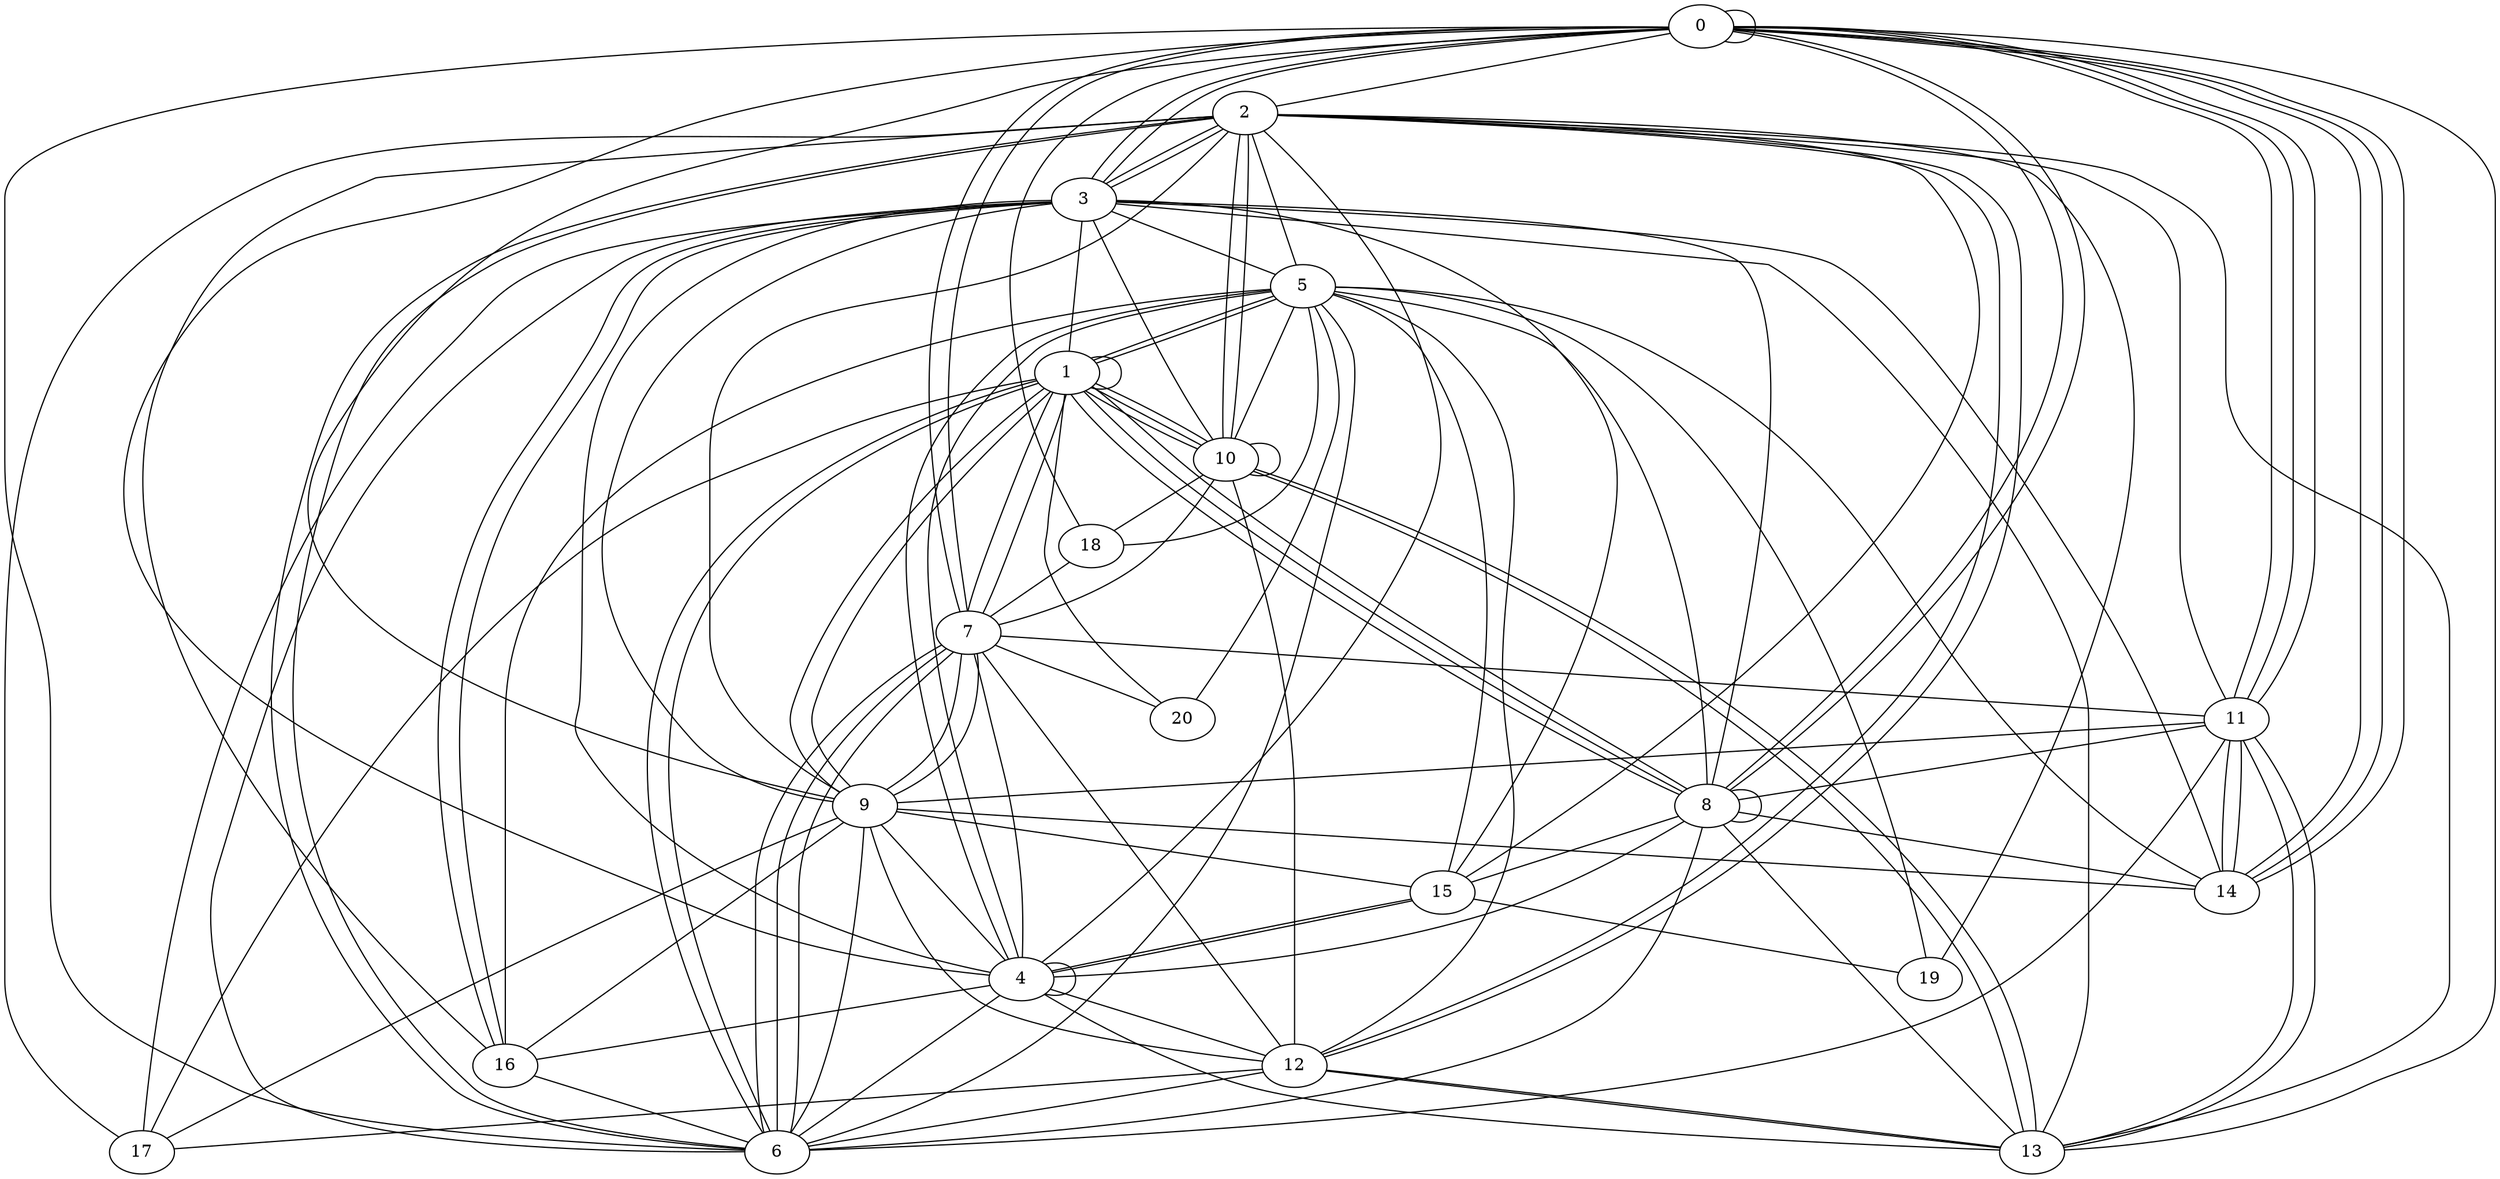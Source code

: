 graph G {
0;
1;
2;
3;
4;
5;
6;
7;
8;
9;
10;
11;
12;
13;
14;
15;
16;
17;
18;
19;
20;
5--15 ;
20--5 ;
10--10 ;
9--15 ;
1--1 ;
5--10 ;
1--9 ;
14--11 ;
3--9 ;
5--12 ;
17--2 ;
8--14 ;
10--1 ;
18--7 ;
4--7 ;
6--11 ;
14--0 ;
3--0 ;
6--1 ;
0--11 ;
18--0 ;
15--19 ;
0--8 ;
10--13 ;
4--12 ;
19--5 ;
18--5 ;
2--15 ;
5--4 ;
1--7 ;
9--6 ;
10--1 ;
13--0 ;
1--3 ;
8--5 ;
8--1 ;
6--3 ;
9--0 ;
2--16 ;
14--0 ;
20--1 ;
12--13 ;
6--7 ;
6--7 ;
15--3 ;
5--4 ;
7--20 ;
12--2 ;
13--8 ;
4--4 ;
8--8 ;
2--10 ;
9--12 ;
2--3 ;
2--4 ;
4--16 ;
2--11 ;
12--6 ;
3--17 ;
12--2 ;
13--2 ;
9--17 ;
4--3 ;
16--6 ;
1--9 ;
9--14 ;
11--9 ;
4--15 ;
2--6 ;
1--17 ;
11--14 ;
6--2 ;
0--14 ;
10--7 ;
11--8 ;
3--16 ;
3--5 ;
13--12 ;
5--16 ;
5--14 ;
13--4 ;
5--1 ;
6--0 ;
6--4 ;
10--18 ;
15--4 ;
7--11 ;
0--7 ;
0--2 ;
9--16 ;
12--17 ;
0--11 ;
1--10 ;
13--11 ;
0--0 ;
9--4 ;
2--3 ;
3--10 ;
7--12 ;
1--6 ;
1--8 ;
2--10 ;
1--7 ;
2--5 ;
0--7 ;
6--8 ;
2--9 ;
2--19 ;
3--8 ;
3--13 ;
6--7 ;
12--10 ;
3--14 ;
8--15 ;
13--11 ;
8--4 ;
1--5 ;
3--16 ;
9--7 ;
0--8 ;
0--11 ;
4--0 ;
9--7 ;
13--10 ;
1--8 ;
6--5 ;
3--0 ;
}
